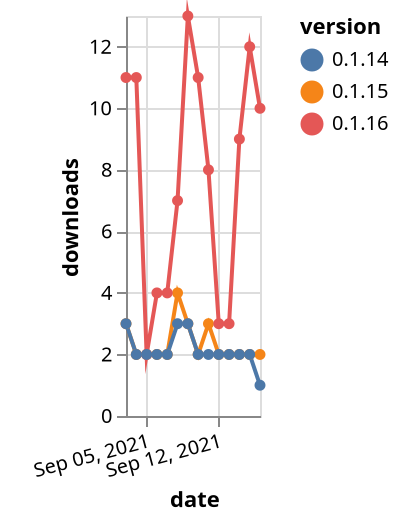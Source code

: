 {"$schema": "https://vega.github.io/schema/vega-lite/v5.json", "description": "A simple bar chart with embedded data.", "data": {"values": [{"date": "2021-09-03", "total": 3001, "delta": 3, "version": "0.1.15"}, {"date": "2021-09-04", "total": 3003, "delta": 2, "version": "0.1.15"}, {"date": "2021-09-05", "total": 3005, "delta": 2, "version": "0.1.15"}, {"date": "2021-09-06", "total": 3007, "delta": 2, "version": "0.1.15"}, {"date": "2021-09-07", "total": 3009, "delta": 2, "version": "0.1.15"}, {"date": "2021-09-08", "total": 3013, "delta": 4, "version": "0.1.15"}, {"date": "2021-09-09", "total": 3016, "delta": 3, "version": "0.1.15"}, {"date": "2021-09-10", "total": 3018, "delta": 2, "version": "0.1.15"}, {"date": "2021-09-11", "total": 3021, "delta": 3, "version": "0.1.15"}, {"date": "2021-09-12", "total": 3023, "delta": 2, "version": "0.1.15"}, {"date": "2021-09-13", "total": 3025, "delta": 2, "version": "0.1.15"}, {"date": "2021-09-14", "total": 3027, "delta": 2, "version": "0.1.15"}, {"date": "2021-09-15", "total": 3029, "delta": 2, "version": "0.1.15"}, {"date": "2021-09-16", "total": 3031, "delta": 2, "version": "0.1.15"}, {"date": "2021-09-03", "total": 22122, "delta": 11, "version": "0.1.16"}, {"date": "2021-09-04", "total": 22133, "delta": 11, "version": "0.1.16"}, {"date": "2021-09-05", "total": 22135, "delta": 2, "version": "0.1.16"}, {"date": "2021-09-06", "total": 22139, "delta": 4, "version": "0.1.16"}, {"date": "2021-09-07", "total": 22143, "delta": 4, "version": "0.1.16"}, {"date": "2021-09-08", "total": 22150, "delta": 7, "version": "0.1.16"}, {"date": "2021-09-09", "total": 22163, "delta": 13, "version": "0.1.16"}, {"date": "2021-09-10", "total": 22174, "delta": 11, "version": "0.1.16"}, {"date": "2021-09-11", "total": 22182, "delta": 8, "version": "0.1.16"}, {"date": "2021-09-12", "total": 22185, "delta": 3, "version": "0.1.16"}, {"date": "2021-09-13", "total": 22188, "delta": 3, "version": "0.1.16"}, {"date": "2021-09-14", "total": 22197, "delta": 9, "version": "0.1.16"}, {"date": "2021-09-15", "total": 22209, "delta": 12, "version": "0.1.16"}, {"date": "2021-09-16", "total": 22219, "delta": 10, "version": "0.1.16"}, {"date": "2021-09-03", "total": 2747, "delta": 3, "version": "0.1.14"}, {"date": "2021-09-04", "total": 2749, "delta": 2, "version": "0.1.14"}, {"date": "2021-09-05", "total": 2751, "delta": 2, "version": "0.1.14"}, {"date": "2021-09-06", "total": 2753, "delta": 2, "version": "0.1.14"}, {"date": "2021-09-07", "total": 2755, "delta": 2, "version": "0.1.14"}, {"date": "2021-09-08", "total": 2758, "delta": 3, "version": "0.1.14"}, {"date": "2021-09-09", "total": 2761, "delta": 3, "version": "0.1.14"}, {"date": "2021-09-10", "total": 2763, "delta": 2, "version": "0.1.14"}, {"date": "2021-09-11", "total": 2765, "delta": 2, "version": "0.1.14"}, {"date": "2021-09-12", "total": 2767, "delta": 2, "version": "0.1.14"}, {"date": "2021-09-13", "total": 2769, "delta": 2, "version": "0.1.14"}, {"date": "2021-09-14", "total": 2771, "delta": 2, "version": "0.1.14"}, {"date": "2021-09-15", "total": 2773, "delta": 2, "version": "0.1.14"}, {"date": "2021-09-16", "total": 2774, "delta": 1, "version": "0.1.14"}]}, "width": "container", "mark": {"type": "line", "point": {"filled": true}}, "encoding": {"x": {"field": "date", "type": "temporal", "timeUnit": "yearmonthdate", "title": "date", "axis": {"labelAngle": -15}}, "y": {"field": "delta", "type": "quantitative", "title": "downloads"}, "color": {"field": "version", "type": "nominal"}, "tooltip": {"field": "delta"}}}